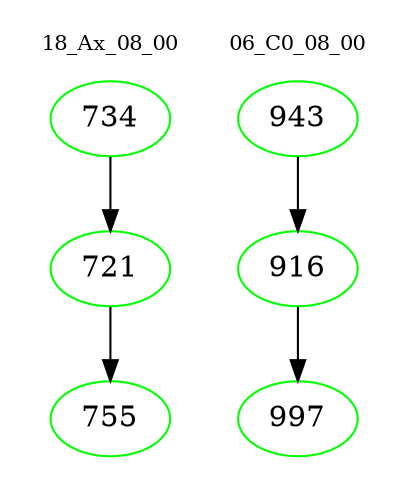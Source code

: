digraph{
subgraph cluster_0 {
color = white
label = "18_Ax_08_00";
fontsize=10;
T0_734 [label="734", color="green"]
T0_734 -> T0_721 [color="black"]
T0_721 [label="721", color="green"]
T0_721 -> T0_755 [color="black"]
T0_755 [label="755", color="green"]
}
subgraph cluster_1 {
color = white
label = "06_C0_08_00";
fontsize=10;
T1_943 [label="943", color="green"]
T1_943 -> T1_916 [color="black"]
T1_916 [label="916", color="green"]
T1_916 -> T1_997 [color="black"]
T1_997 [label="997", color="green"]
}
}
